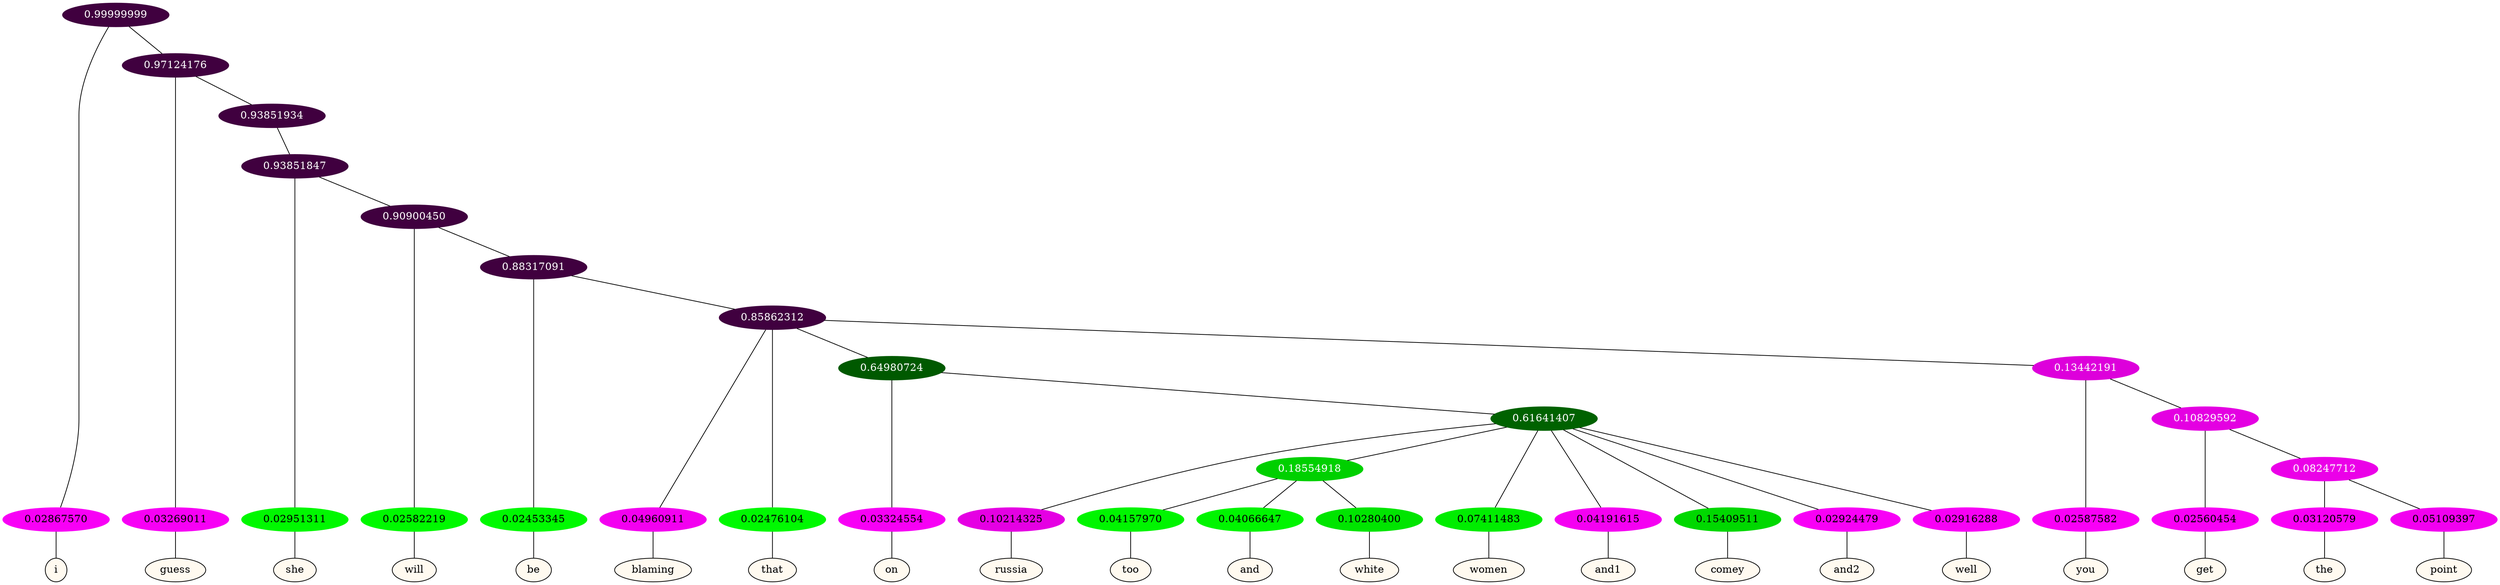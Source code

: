 graph {
	node [format=png height=0.15 nodesep=0.001 ordering=out overlap=prism overlap_scaling=0.01 ranksep=0.001 ratio=0.2 style=filled width=0.15]
	{
		rank=same
		a_w_1 [label=i color=black fillcolor=floralwhite style="filled,solid"]
		a_w_3 [label=guess color=black fillcolor=floralwhite style="filled,solid"]
		a_w_6 [label=she color=black fillcolor=floralwhite style="filled,solid"]
		a_w_8 [label=will color=black fillcolor=floralwhite style="filled,solid"]
		a_w_10 [label=be color=black fillcolor=floralwhite style="filled,solid"]
		a_w_12 [label=blaming color=black fillcolor=floralwhite style="filled,solid"]
		a_w_13 [label=that color=black fillcolor=floralwhite style="filled,solid"]
		a_w_16 [label=on color=black fillcolor=floralwhite style="filled,solid"]
		a_w_20 [label=russia color=black fillcolor=floralwhite style="filled,solid"]
		a_w_29 [label=too color=black fillcolor=floralwhite style="filled,solid"]
		a_w_30 [label=and color=black fillcolor=floralwhite style="filled,solid"]
		a_w_31 [label=white color=black fillcolor=floralwhite style="filled,solid"]
		a_w_22 [label=women color=black fillcolor=floralwhite style="filled,solid"]
		a_w_23 [label=and1 color=black fillcolor=floralwhite style="filled,solid"]
		a_w_24 [label=comey color=black fillcolor=floralwhite style="filled,solid"]
		a_w_25 [label=and2 color=black fillcolor=floralwhite style="filled,solid"]
		a_w_26 [label=well color=black fillcolor=floralwhite style="filled,solid"]
		a_w_18 [label=you color=black fillcolor=floralwhite style="filled,solid"]
		a_w_27 [label=get color=black fillcolor=floralwhite style="filled,solid"]
		a_w_32 [label=the color=black fillcolor=floralwhite style="filled,solid"]
		a_w_33 [label=point color=black fillcolor=floralwhite style="filled,solid"]
	}
	a_n_1 -- a_w_1
	a_n_3 -- a_w_3
	a_n_6 -- a_w_6
	a_n_8 -- a_w_8
	a_n_10 -- a_w_10
	a_n_12 -- a_w_12
	a_n_13 -- a_w_13
	a_n_16 -- a_w_16
	a_n_20 -- a_w_20
	a_n_29 -- a_w_29
	a_n_30 -- a_w_30
	a_n_31 -- a_w_31
	a_n_22 -- a_w_22
	a_n_23 -- a_w_23
	a_n_24 -- a_w_24
	a_n_25 -- a_w_25
	a_n_26 -- a_w_26
	a_n_18 -- a_w_18
	a_n_27 -- a_w_27
	a_n_32 -- a_w_32
	a_n_33 -- a_w_33
	{
		rank=same
		a_n_1 [label=0.02867570 color="0.835 1.000 0.971" fontcolor=black]
		a_n_3 [label=0.03269011 color="0.835 1.000 0.967" fontcolor=black]
		a_n_6 [label=0.02951311 color="0.334 1.000 0.970" fontcolor=black]
		a_n_8 [label=0.02582219 color="0.334 1.000 0.974" fontcolor=black]
		a_n_10 [label=0.02453345 color="0.334 1.000 0.975" fontcolor=black]
		a_n_12 [label=0.04960911 color="0.835 1.000 0.950" fontcolor=black]
		a_n_13 [label=0.02476104 color="0.334 1.000 0.975" fontcolor=black]
		a_n_16 [label=0.03324554 color="0.835 1.000 0.967" fontcolor=black]
		a_n_20 [label=0.10214325 color="0.835 1.000 0.898" fontcolor=black]
		a_n_29 [label=0.04157970 color="0.334 1.000 0.958" fontcolor=black]
		a_n_30 [label=0.04066647 color="0.334 1.000 0.959" fontcolor=black]
		a_n_31 [label=0.10280400 color="0.334 1.000 0.897" fontcolor=black]
		a_n_22 [label=0.07411483 color="0.334 1.000 0.926" fontcolor=black]
		a_n_23 [label=0.04191615 color="0.835 1.000 0.958" fontcolor=black]
		a_n_24 [label=0.15409511 color="0.334 1.000 0.846" fontcolor=black]
		a_n_25 [label=0.02924479 color="0.835 1.000 0.971" fontcolor=black]
		a_n_26 [label=0.02916288 color="0.835 1.000 0.971" fontcolor=black]
		a_n_18 [label=0.02587582 color="0.835 1.000 0.974" fontcolor=black]
		a_n_27 [label=0.02560454 color="0.835 1.000 0.974" fontcolor=black]
		a_n_32 [label=0.03120579 color="0.835 1.000 0.969" fontcolor=black]
		a_n_33 [label=0.05109397 color="0.835 1.000 0.949" fontcolor=black]
	}
	a_n_0 [label=0.99999999 color="0.835 1.000 0.250" fontcolor=grey99]
	a_n_0 -- a_n_1
	a_n_2 [label=0.97124176 color="0.835 1.000 0.250" fontcolor=grey99]
	a_n_0 -- a_n_2
	a_n_2 -- a_n_3
	a_n_4 [label=0.93851934 color="0.835 1.000 0.250" fontcolor=grey99]
	a_n_2 -- a_n_4
	a_n_5 [label=0.93851847 color="0.835 1.000 0.250" fontcolor=grey99]
	a_n_4 -- a_n_5
	a_n_5 -- a_n_6
	a_n_7 [label=0.90900450 color="0.835 1.000 0.250" fontcolor=grey99]
	a_n_5 -- a_n_7
	a_n_7 -- a_n_8
	a_n_9 [label=0.88317091 color="0.835 1.000 0.250" fontcolor=grey99]
	a_n_7 -- a_n_9
	a_n_9 -- a_n_10
	a_n_11 [label=0.85862312 color="0.835 1.000 0.250" fontcolor=grey99]
	a_n_9 -- a_n_11
	a_n_11 -- a_n_12
	a_n_11 -- a_n_13
	a_n_14 [label=0.64980724 color="0.334 1.000 0.350" fontcolor=grey99]
	a_n_11 -- a_n_14
	a_n_15 [label=0.13442191 color="0.835 1.000 0.866" fontcolor=grey99]
	a_n_11 -- a_n_15
	a_n_14 -- a_n_16
	a_n_17 [label=0.61641407 color="0.334 1.000 0.384" fontcolor=grey99]
	a_n_14 -- a_n_17
	a_n_15 -- a_n_18
	a_n_19 [label=0.10829592 color="0.835 1.000 0.892" fontcolor=grey99]
	a_n_15 -- a_n_19
	a_n_17 -- a_n_20
	a_n_21 [label=0.18554918 color="0.334 1.000 0.814" fontcolor=grey99]
	a_n_17 -- a_n_21
	a_n_17 -- a_n_22
	a_n_17 -- a_n_23
	a_n_17 -- a_n_24
	a_n_17 -- a_n_25
	a_n_17 -- a_n_26
	a_n_19 -- a_n_27
	a_n_28 [label=0.08247712 color="0.835 1.000 0.918" fontcolor=grey99]
	a_n_19 -- a_n_28
	a_n_21 -- a_n_29
	a_n_21 -- a_n_30
	a_n_21 -- a_n_31
	a_n_28 -- a_n_32
	a_n_28 -- a_n_33
}
